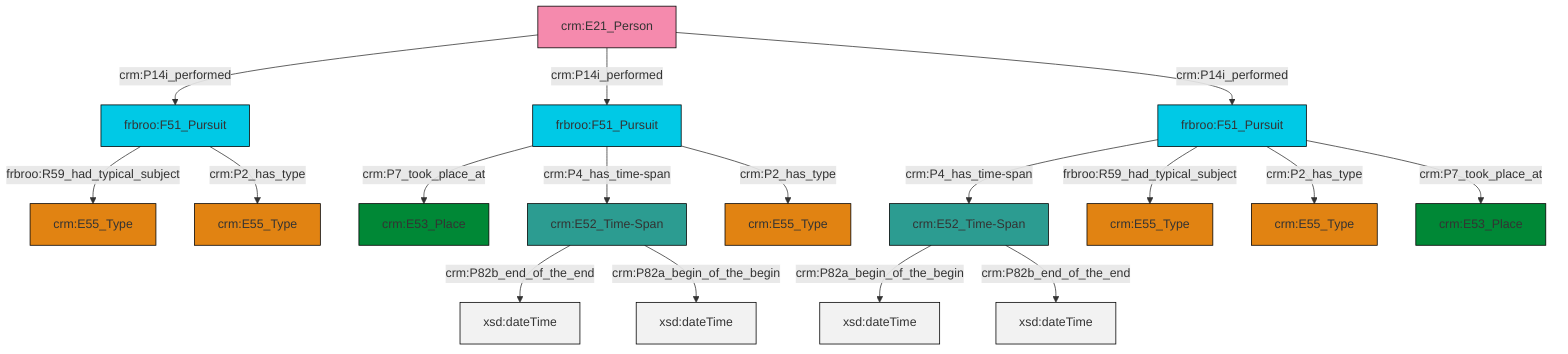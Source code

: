 graph TD
classDef Literal fill:#f2f2f2,stroke:#000000;
classDef CRM_Entity fill:#FFFFFF,stroke:#000000;
classDef Temporal_Entity fill:#00C9E6, stroke:#000000;
classDef Type fill:#E18312, stroke:#000000;
classDef Time-Span fill:#2C9C91, stroke:#000000;
classDef Appellation fill:#FFEB7F, stroke:#000000;
classDef Place fill:#008836, stroke:#000000;
classDef Persistent_Item fill:#B266B2, stroke:#000000;
classDef Conceptual_Object fill:#FFD700, stroke:#000000;
classDef Physical_Thing fill:#D2B48C, stroke:#000000;
classDef Actor fill:#f58aad, stroke:#000000;
classDef PC_Classes fill:#4ce600, stroke:#000000;
classDef Multi fill:#cccccc,stroke:#000000;

4["crm:E52_Time-Span"]:::Time-Span -->|crm:P82b_end_of_the_end| 5[xsd:dateTime]:::Literal
2["frbroo:F51_Pursuit"]:::Temporal_Entity -->|crm:P4_has_time-span| 8["crm:E52_Time-Span"]:::Time-Span
2["frbroo:F51_Pursuit"]:::Temporal_Entity -->|frbroo:R59_had_typical_subject| 10["crm:E55_Type"]:::Type
13["crm:E21_Person"]:::Actor -->|crm:P14i_performed| 6["frbroo:F51_Pursuit"]:::Temporal_Entity
2["frbroo:F51_Pursuit"]:::Temporal_Entity -->|crm:P2_has_type| 0["crm:E55_Type"]:::Type
6["frbroo:F51_Pursuit"]:::Temporal_Entity -->|frbroo:R59_had_typical_subject| 18["crm:E55_Type"]:::Type
13["crm:E21_Person"]:::Actor -->|crm:P14i_performed| 16["frbroo:F51_Pursuit"]:::Temporal_Entity
13["crm:E21_Person"]:::Actor -->|crm:P14i_performed| 2["frbroo:F51_Pursuit"]:::Temporal_Entity
8["crm:E52_Time-Span"]:::Time-Span -->|crm:P82a_begin_of_the_begin| 27[xsd:dateTime]:::Literal
6["frbroo:F51_Pursuit"]:::Temporal_Entity -->|crm:P2_has_type| 14["crm:E55_Type"]:::Type
8["crm:E52_Time-Span"]:::Time-Span -->|crm:P82b_end_of_the_end| 28[xsd:dateTime]:::Literal
16["frbroo:F51_Pursuit"]:::Temporal_Entity -->|crm:P7_took_place_at| 24["crm:E53_Place"]:::Place
2["frbroo:F51_Pursuit"]:::Temporal_Entity -->|crm:P7_took_place_at| 20["crm:E53_Place"]:::Place
16["frbroo:F51_Pursuit"]:::Temporal_Entity -->|crm:P4_has_time-span| 4["crm:E52_Time-Span"]:::Time-Span
4["crm:E52_Time-Span"]:::Time-Span -->|crm:P82a_begin_of_the_begin| 32[xsd:dateTime]:::Literal
16["frbroo:F51_Pursuit"]:::Temporal_Entity -->|crm:P2_has_type| 11["crm:E55_Type"]:::Type